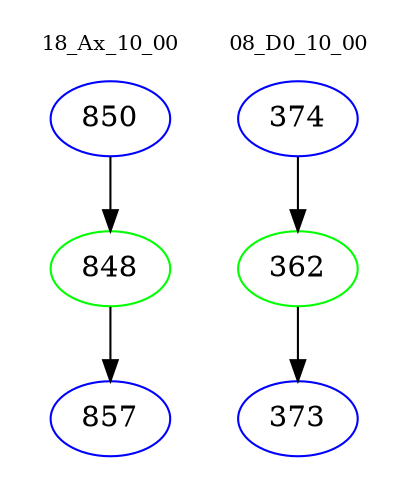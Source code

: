 digraph{
subgraph cluster_0 {
color = white
label = "18_Ax_10_00";
fontsize=10;
T0_850 [label="850", color="blue"]
T0_850 -> T0_848 [color="black"]
T0_848 [label="848", color="green"]
T0_848 -> T0_857 [color="black"]
T0_857 [label="857", color="blue"]
}
subgraph cluster_1 {
color = white
label = "08_D0_10_00";
fontsize=10;
T1_374 [label="374", color="blue"]
T1_374 -> T1_362 [color="black"]
T1_362 [label="362", color="green"]
T1_362 -> T1_373 [color="black"]
T1_373 [label="373", color="blue"]
}
}

